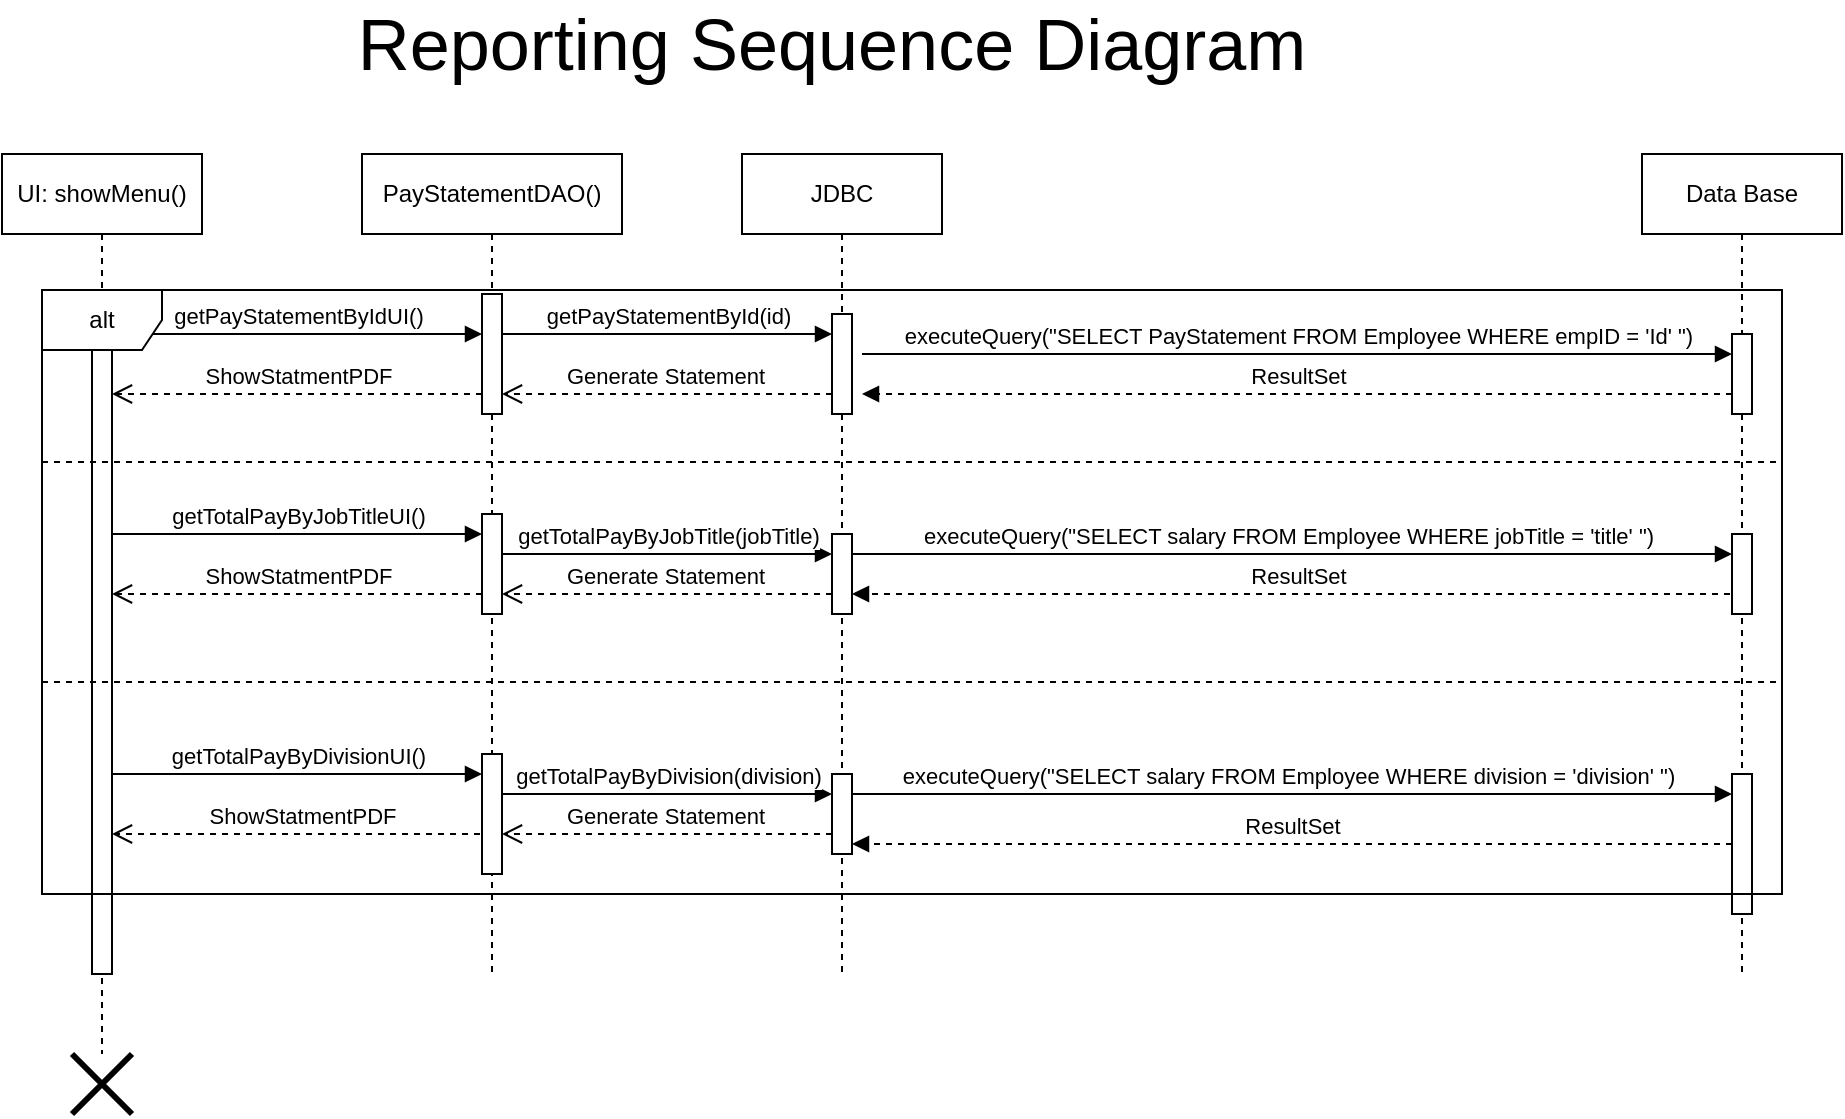 <mxfile version="24.7.1" type="device">
  <diagram name="Page-1" id="EMbywS06_46YJERvihtH">
    <mxGraphModel dx="1765" dy="567" grid="1" gridSize="10" guides="1" tooltips="1" connect="1" arrows="1" fold="1" page="1" pageScale="1" pageWidth="850" pageHeight="1100" math="0" shadow="0">
      <root>
        <mxCell id="0" />
        <mxCell id="1" parent="0" />
        <mxCell id="LPv6yQTrcBn6i-kx1LPq-24" value="ResultSet" style="html=1;verticalAlign=bottom;endArrow=block;curved=0;rounded=0;dashed=1;" edge="1" parent="1" target="LPv6yQTrcBn6i-kx1LPq-21">
          <mxGeometry width="80" relative="1" as="geometry">
            <mxPoint x="1080" y="360" as="sourcePoint" />
            <mxPoint x="640" y="360" as="targetPoint" />
          </mxGeometry>
        </mxCell>
        <mxCell id="LPv6yQTrcBn6i-kx1LPq-34" value="ShowStatmentPDF" style="html=1;verticalAlign=bottom;endArrow=open;dashed=1;endSize=8;curved=0;rounded=0;" edge="1" parent="1" target="vIJQHhq6bZ1wqWFp3NPp-2">
          <mxGeometry relative="1" as="geometry">
            <mxPoint x="455" y="480" as="sourcePoint" />
            <mxPoint x="270" y="480" as="targetPoint" />
          </mxGeometry>
        </mxCell>
        <mxCell id="LPv6yQTrcBn6i-kx1LPq-32" value="ResultSet" style="html=1;verticalAlign=bottom;endArrow=block;curved=0;rounded=0;dashed=1;" edge="1" parent="1" source="LPv6yQTrcBn6i-kx1LPq-29" target="LPv6yQTrcBn6i-kx1LPq-28">
          <mxGeometry width="80" relative="1" as="geometry">
            <mxPoint x="1060" y="480" as="sourcePoint" />
            <mxPoint x="640" y="480" as="targetPoint" />
          </mxGeometry>
        </mxCell>
        <mxCell id="LPv6yQTrcBn6i-kx1LPq-15" value="executeQuery(&quot;SELECT salary FROM Employee WHERE division = &#39;division&#39; &quot;)" style="html=1;verticalAlign=bottom;endArrow=block;curved=0;rounded=0;" edge="1" parent="1" target="LPv6yQTrcBn6i-kx1LPq-29">
          <mxGeometry width="80" relative="1" as="geometry">
            <mxPoint x="630" y="460" as="sourcePoint" />
            <mxPoint x="1170" y="460" as="targetPoint" />
          </mxGeometry>
        </mxCell>
        <mxCell id="LPv6yQTrcBn6i-kx1LPq-10" value="executeQuery(&quot;SELECT salary FROM Employee WHERE jobTitle = &#39;title&#39; &quot;)" style="html=1;verticalAlign=bottom;endArrow=block;curved=0;rounded=0;" edge="1" parent="1" target="LPv6yQTrcBn6i-kx1LPq-22">
          <mxGeometry width="80" relative="1" as="geometry">
            <mxPoint x="630" y="340" as="sourcePoint" />
            <mxPoint x="1180" y="340" as="targetPoint" />
          </mxGeometry>
        </mxCell>
        <mxCell id="vIJQHhq6bZ1wqWFp3NPp-1" value="UI: showMenu()" style="shape=umlLifeline;perimeter=lifelinePerimeter;whiteSpace=wrap;html=1;container=0;dropTarget=0;collapsible=0;recursiveResize=0;outlineConnect=0;portConstraint=eastwest;newEdgeStyle={&quot;edgeStyle&quot;:&quot;elbowEdgeStyle&quot;,&quot;elbow&quot;:&quot;vertical&quot;,&quot;curved&quot;:0,&quot;rounded&quot;:0};" parent="1" vertex="1">
          <mxGeometry x="210" y="140" width="100" height="450" as="geometry" />
        </mxCell>
        <mxCell id="vIJQHhq6bZ1wqWFp3NPp-2" value="" style="html=1;points=[];perimeter=orthogonalPerimeter;outlineConnect=0;targetShapes=umlLifeline;portConstraint=eastwest;newEdgeStyle={&quot;edgeStyle&quot;:&quot;elbowEdgeStyle&quot;,&quot;elbow&quot;:&quot;vertical&quot;,&quot;curved&quot;:0,&quot;rounded&quot;:0};" parent="vIJQHhq6bZ1wqWFp3NPp-1" vertex="1">
          <mxGeometry x="45" y="70" width="10" height="340" as="geometry" />
        </mxCell>
        <mxCell id="vIJQHhq6bZ1wqWFp3NPp-3" value="PayStatementDAO()" style="shape=umlLifeline;perimeter=lifelinePerimeter;whiteSpace=wrap;html=1;container=0;dropTarget=0;collapsible=0;recursiveResize=0;outlineConnect=0;portConstraint=eastwest;newEdgeStyle={&quot;edgeStyle&quot;:&quot;elbowEdgeStyle&quot;,&quot;elbow&quot;:&quot;vertical&quot;,&quot;curved&quot;:0,&quot;rounded&quot;:0};" parent="1" vertex="1">
          <mxGeometry x="390" y="140" width="130" height="410" as="geometry" />
        </mxCell>
        <mxCell id="vIJQHhq6bZ1wqWFp3NPp-4" value="" style="html=1;points=[];perimeter=orthogonalPerimeter;outlineConnect=0;targetShapes=umlLifeline;portConstraint=eastwest;newEdgeStyle={&quot;edgeStyle&quot;:&quot;elbowEdgeStyle&quot;,&quot;elbow&quot;:&quot;vertical&quot;,&quot;curved&quot;:0,&quot;rounded&quot;:0};" parent="vIJQHhq6bZ1wqWFp3NPp-3" vertex="1">
          <mxGeometry x="60" y="70" width="10" height="60" as="geometry" />
        </mxCell>
        <mxCell id="LPv6yQTrcBn6i-kx1LPq-20" value="" style="html=1;points=[];perimeter=orthogonalPerimeter;outlineConnect=0;targetShapes=umlLifeline;portConstraint=eastwest;newEdgeStyle={&quot;edgeStyle&quot;:&quot;elbowEdgeStyle&quot;,&quot;elbow&quot;:&quot;vertical&quot;,&quot;curved&quot;:0,&quot;rounded&quot;:0};" vertex="1" parent="vIJQHhq6bZ1wqWFp3NPp-3">
          <mxGeometry x="60" y="180" width="10" height="50" as="geometry" />
        </mxCell>
        <mxCell id="LPv6yQTrcBn6i-kx1LPq-27" value="" style="html=1;points=[];perimeter=orthogonalPerimeter;outlineConnect=0;targetShapes=umlLifeline;portConstraint=eastwest;newEdgeStyle={&quot;edgeStyle&quot;:&quot;elbowEdgeStyle&quot;,&quot;elbow&quot;:&quot;vertical&quot;,&quot;curved&quot;:0,&quot;rounded&quot;:0};" vertex="1" parent="vIJQHhq6bZ1wqWFp3NPp-3">
          <mxGeometry x="60" y="300" width="10" height="60" as="geometry" />
        </mxCell>
        <mxCell id="vIJQHhq6bZ1wqWFp3NPp-5" value="JDBC" style="shape=umlLifeline;perimeter=lifelinePerimeter;whiteSpace=wrap;html=1;container=0;dropTarget=0;collapsible=0;recursiveResize=0;outlineConnect=0;portConstraint=eastwest;newEdgeStyle={&quot;edgeStyle&quot;:&quot;elbowEdgeStyle&quot;,&quot;elbow&quot;:&quot;vertical&quot;,&quot;curved&quot;:0,&quot;rounded&quot;:0};" parent="1" vertex="1">
          <mxGeometry x="580" y="140" width="100" height="410" as="geometry" />
        </mxCell>
        <mxCell id="LPv6yQTrcBn6i-kx1LPq-28" value="" style="html=1;points=[];perimeter=orthogonalPerimeter;outlineConnect=0;targetShapes=umlLifeline;portConstraint=eastwest;newEdgeStyle={&quot;edgeStyle&quot;:&quot;elbowEdgeStyle&quot;,&quot;elbow&quot;:&quot;vertical&quot;,&quot;curved&quot;:0,&quot;rounded&quot;:0};" vertex="1" parent="vIJQHhq6bZ1wqWFp3NPp-5">
          <mxGeometry x="45" y="310" width="10" height="40" as="geometry" />
        </mxCell>
        <mxCell id="vIJQHhq6bZ1wqWFp3NPp-6" value="" style="html=1;points=[];perimeter=orthogonalPerimeter;outlineConnect=0;targetShapes=umlLifeline;portConstraint=eastwest;newEdgeStyle={&quot;edgeStyle&quot;:&quot;elbowEdgeStyle&quot;,&quot;elbow&quot;:&quot;vertical&quot;,&quot;curved&quot;:0,&quot;rounded&quot;:0};" parent="vIJQHhq6bZ1wqWFp3NPp-5" vertex="1">
          <mxGeometry x="45" y="80" width="10" height="50" as="geometry" />
        </mxCell>
        <mxCell id="LPv6yQTrcBn6i-kx1LPq-21" value="" style="html=1;points=[];perimeter=orthogonalPerimeter;outlineConnect=0;targetShapes=umlLifeline;portConstraint=eastwest;newEdgeStyle={&quot;edgeStyle&quot;:&quot;elbowEdgeStyle&quot;,&quot;elbow&quot;:&quot;vertical&quot;,&quot;curved&quot;:0,&quot;rounded&quot;:0};" vertex="1" parent="vIJQHhq6bZ1wqWFp3NPp-5">
          <mxGeometry x="45" y="190" width="10" height="40" as="geometry" />
        </mxCell>
        <mxCell id="vIJQHhq6bZ1wqWFp3NPp-7" value="getPayStatementByIdUI()" style="html=1;verticalAlign=bottom;endArrow=block;edgeStyle=elbowEdgeStyle;elbow=vertical;curved=0;rounded=0;" parent="1" edge="1">
          <mxGeometry relative="1" as="geometry">
            <mxPoint x="265" y="230" as="sourcePoint" />
            <Array as="points">
              <mxPoint x="390" y="230" />
            </Array>
            <mxPoint x="450" y="230" as="targetPoint" />
            <mxPoint as="offset" />
          </mxGeometry>
        </mxCell>
        <mxCell id="vIJQHhq6bZ1wqWFp3NPp-8" value="getTotalPayByJobTitleUI()" style="html=1;verticalAlign=bottom;endArrow=block;edgeStyle=elbowEdgeStyle;elbow=vertical;curved=0;rounded=0;" parent="1" edge="1">
          <mxGeometry relative="1" as="geometry">
            <mxPoint x="265" y="330" as="sourcePoint" />
            <Array as="points">
              <mxPoint x="395" y="330" />
            </Array>
            <mxPoint x="450" y="330" as="targetPoint" />
            <mxPoint as="offset" />
          </mxGeometry>
        </mxCell>
        <mxCell id="vIJQHhq6bZ1wqWFp3NPp-10" value="getPayStatementById(id)" style="html=1;verticalAlign=bottom;endArrow=block;edgeStyle=elbowEdgeStyle;elbow=vertical;curved=0;rounded=0;" parent="1" edge="1">
          <mxGeometry relative="1" as="geometry">
            <mxPoint x="460" y="230" as="sourcePoint" />
            <Array as="points">
              <mxPoint x="535" y="230" />
            </Array>
            <mxPoint x="625" y="230" as="targetPoint" />
            <mxPoint as="offset" />
          </mxGeometry>
        </mxCell>
        <mxCell id="vIJQHhq6bZ1wqWFp3NPp-11" value="getTotalPayByJobTitle(jobTitle)" style="html=1;verticalAlign=bottom;endArrow=block;edgeStyle=elbowEdgeStyle;elbow=vertical;curved=0;rounded=0;" parent="1" edge="1">
          <mxGeometry relative="1" as="geometry">
            <mxPoint x="460" y="340" as="sourcePoint" />
            <Array as="points">
              <mxPoint x="540" y="340" />
            </Array>
            <mxPoint x="625" y="340" as="targetPoint" />
            <mxPoint as="offset" />
          </mxGeometry>
        </mxCell>
        <mxCell id="vIJQHhq6bZ1wqWFp3NPp-13" value="Data Base" style="shape=umlLifeline;perimeter=lifelinePerimeter;whiteSpace=wrap;html=1;container=0;dropTarget=0;collapsible=0;recursiveResize=0;outlineConnect=0;portConstraint=eastwest;newEdgeStyle={&quot;edgeStyle&quot;:&quot;elbowEdgeStyle&quot;,&quot;elbow&quot;:&quot;vertical&quot;,&quot;curved&quot;:0,&quot;rounded&quot;:0};size=40;" parent="1" vertex="1">
          <mxGeometry x="1030" y="140" width="100" height="410" as="geometry" />
        </mxCell>
        <mxCell id="vIJQHhq6bZ1wqWFp3NPp-14" value="" style="html=1;points=[];perimeter=orthogonalPerimeter;outlineConnect=0;targetShapes=umlLifeline;portConstraint=eastwest;newEdgeStyle={&quot;edgeStyle&quot;:&quot;elbowEdgeStyle&quot;,&quot;elbow&quot;:&quot;vertical&quot;,&quot;curved&quot;:0,&quot;rounded&quot;:0};" parent="vIJQHhq6bZ1wqWFp3NPp-13" vertex="1">
          <mxGeometry x="45" y="90" width="10" height="40" as="geometry" />
        </mxCell>
        <mxCell id="LPv6yQTrcBn6i-kx1LPq-22" value="" style="html=1;points=[];perimeter=orthogonalPerimeter;outlineConnect=0;targetShapes=umlLifeline;portConstraint=eastwest;newEdgeStyle={&quot;edgeStyle&quot;:&quot;elbowEdgeStyle&quot;,&quot;elbow&quot;:&quot;vertical&quot;,&quot;curved&quot;:0,&quot;rounded&quot;:0};" vertex="1" parent="vIJQHhq6bZ1wqWFp3NPp-13">
          <mxGeometry x="45" y="190" width="10" height="40" as="geometry" />
        </mxCell>
        <mxCell id="LPv6yQTrcBn6i-kx1LPq-29" value="" style="html=1;points=[];perimeter=orthogonalPerimeter;outlineConnect=0;targetShapes=umlLifeline;portConstraint=eastwest;newEdgeStyle={&quot;edgeStyle&quot;:&quot;elbowEdgeStyle&quot;,&quot;elbow&quot;:&quot;vertical&quot;,&quot;curved&quot;:0,&quot;rounded&quot;:0};" vertex="1" parent="vIJQHhq6bZ1wqWFp3NPp-13">
          <mxGeometry x="45" y="310" width="10" height="70" as="geometry" />
        </mxCell>
        <mxCell id="LPv6yQTrcBn6i-kx1LPq-1" value="executeQuery(&quot;SELECT PayStatement FROM Employee WHERE empID = &#39;Id&#39; &quot;)" style="html=1;verticalAlign=bottom;endArrow=block;curved=0;rounded=0;" edge="1" parent="1" target="vIJQHhq6bZ1wqWFp3NPp-14">
          <mxGeometry width="80" relative="1" as="geometry">
            <mxPoint x="640" y="240" as="sourcePoint" />
            <mxPoint x="1180" y="240" as="targetPoint" />
          </mxGeometry>
        </mxCell>
        <mxCell id="LPv6yQTrcBn6i-kx1LPq-4" value="ResultSet" style="html=1;verticalAlign=bottom;endArrow=block;curved=0;rounded=0;entryX=1.5;entryY=0.8;entryDx=0;entryDy=0;entryPerimeter=0;dashed=1;" edge="1" parent="1" source="vIJQHhq6bZ1wqWFp3NPp-14" target="vIJQHhq6bZ1wqWFp3NPp-6">
          <mxGeometry width="80" relative="1" as="geometry">
            <mxPoint x="1175" y="260" as="sourcePoint" />
            <mxPoint x="640" y="260" as="targetPoint" />
          </mxGeometry>
        </mxCell>
        <mxCell id="LPv6yQTrcBn6i-kx1LPq-8" value="Generate Statement&amp;nbsp;" style="html=1;verticalAlign=bottom;endArrow=open;dashed=1;endSize=8;curved=0;rounded=0;" edge="1" parent="1">
          <mxGeometry relative="1" as="geometry">
            <mxPoint x="625" y="260" as="sourcePoint" />
            <mxPoint x="460" y="260" as="targetPoint" />
          </mxGeometry>
        </mxCell>
        <mxCell id="LPv6yQTrcBn6i-kx1LPq-9" value="ShowStatmentPDF" style="html=1;verticalAlign=bottom;endArrow=open;dashed=1;endSize=8;curved=0;rounded=0;" edge="1" parent="1" target="vIJQHhq6bZ1wqWFp3NPp-2">
          <mxGeometry relative="1" as="geometry">
            <mxPoint x="450" y="260" as="sourcePoint" />
            <mxPoint x="270" y="260" as="targetPoint" />
          </mxGeometry>
        </mxCell>
        <mxCell id="LPv6yQTrcBn6i-kx1LPq-16" value="getTotalPayByDivision(division)" style="html=1;verticalAlign=bottom;endArrow=block;edgeStyle=elbowEdgeStyle;elbow=vertical;curved=0;rounded=0;" edge="1" parent="1">
          <mxGeometry relative="1" as="geometry">
            <mxPoint x="460" y="460" as="sourcePoint" />
            <Array as="points">
              <mxPoint x="535" y="460" />
            </Array>
            <mxPoint x="625" y="460" as="targetPoint" />
            <mxPoint as="offset" />
          </mxGeometry>
        </mxCell>
        <mxCell id="LPv6yQTrcBn6i-kx1LPq-17" value="getTotalPayByDivisionUI()" style="html=1;verticalAlign=bottom;endArrow=block;edgeStyle=elbowEdgeStyle;elbow=vertical;curved=0;rounded=0;" edge="1" parent="1">
          <mxGeometry relative="1" as="geometry">
            <mxPoint x="265" y="450" as="sourcePoint" />
            <Array as="points">
              <mxPoint x="390" y="450" />
            </Array>
            <mxPoint x="450" y="450" as="targetPoint" />
            <mxPoint as="offset" />
          </mxGeometry>
        </mxCell>
        <mxCell id="LPv6yQTrcBn6i-kx1LPq-19" value="" style="line;strokeWidth=1;fillColor=none;align=left;verticalAlign=middle;spacingTop=-1;spacingLeft=3;spacingRight=3;rotatable=0;labelPosition=right;points=[];portConstraint=eastwest;strokeColor=inherit;dashed=1;" vertex="1" parent="1">
          <mxGeometry x="230" y="290" width="870" height="8" as="geometry" />
        </mxCell>
        <mxCell id="LPv6yQTrcBn6i-kx1LPq-25" value="Generate Statement&amp;nbsp;" style="html=1;verticalAlign=bottom;endArrow=open;dashed=1;endSize=8;curved=0;rounded=0;" edge="1" parent="1">
          <mxGeometry relative="1" as="geometry">
            <mxPoint x="625" y="360" as="sourcePoint" />
            <mxPoint x="460" y="360" as="targetPoint" />
          </mxGeometry>
        </mxCell>
        <mxCell id="LPv6yQTrcBn6i-kx1LPq-26" value="ShowStatmentPDF" style="html=1;verticalAlign=bottom;endArrow=open;dashed=1;endSize=8;curved=0;rounded=0;" edge="1" parent="1" target="vIJQHhq6bZ1wqWFp3NPp-2">
          <mxGeometry relative="1" as="geometry">
            <mxPoint x="450" y="360" as="sourcePoint" />
            <mxPoint x="270" y="360" as="targetPoint" />
          </mxGeometry>
        </mxCell>
        <mxCell id="LPv6yQTrcBn6i-kx1LPq-31" value="" style="line;strokeWidth=1;fillColor=none;align=left;verticalAlign=middle;spacingTop=-1;spacingLeft=3;spacingRight=3;rotatable=0;labelPosition=right;points=[];portConstraint=eastwest;strokeColor=inherit;dashed=1;" vertex="1" parent="1">
          <mxGeometry x="230" y="400" width="870" height="8" as="geometry" />
        </mxCell>
        <mxCell id="LPv6yQTrcBn6i-kx1LPq-33" value="Generate Statement&amp;nbsp;" style="html=1;verticalAlign=bottom;endArrow=open;dashed=1;endSize=8;curved=0;rounded=0;" edge="1" parent="1">
          <mxGeometry relative="1" as="geometry">
            <mxPoint x="625" y="480" as="sourcePoint" />
            <mxPoint x="460" y="480" as="targetPoint" />
          </mxGeometry>
        </mxCell>
        <mxCell id="LPv6yQTrcBn6i-kx1LPq-35" value="alt" style="shape=umlFrame;whiteSpace=wrap;html=1;pointerEvents=0;" vertex="1" parent="1">
          <mxGeometry x="230" y="208" width="870" height="302" as="geometry" />
        </mxCell>
        <mxCell id="LPv6yQTrcBn6i-kx1LPq-36" value="" style="shape=umlDestroy;whiteSpace=wrap;html=1;strokeWidth=3;targetShapes=umlLifeline;" vertex="1" parent="1">
          <mxGeometry x="245" y="590" width="30" height="30" as="geometry" />
        </mxCell>
        <mxCell id="LPv6yQTrcBn6i-kx1LPq-37" value="&lt;font style=&quot;font-size: 36px;&quot;&gt;Reporting Sequence Diagram&amp;nbsp;&lt;/font&gt;" style="text;html=1;align=center;verticalAlign=middle;whiteSpace=wrap;rounded=0;" vertex="1" parent="1">
          <mxGeometry x="350" y="70" width="560" height="30" as="geometry" />
        </mxCell>
      </root>
    </mxGraphModel>
  </diagram>
</mxfile>
